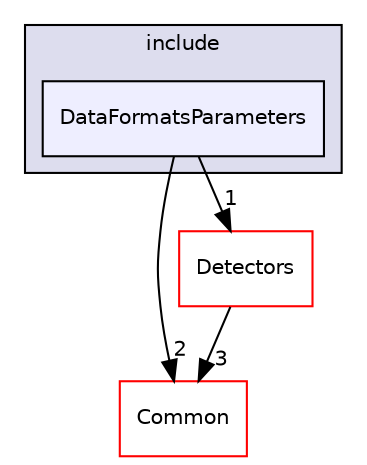 digraph "/home/travis/build/AliceO2Group/AliceO2/DataFormats/Parameters/include/DataFormatsParameters" {
  bgcolor=transparent;
  compound=true
  node [ fontsize="10", fontname="Helvetica"];
  edge [ labelfontsize="10", labelfontname="Helvetica"];
  subgraph clusterdir_04f156109dbc2fc51b99c265fe2b4a64 {
    graph [ bgcolor="#ddddee", pencolor="black", label="include" fontname="Helvetica", fontsize="10", URL="dir_04f156109dbc2fc51b99c265fe2b4a64.html"]
  dir_ba84ff22fb82a1ad72bd77f527e4e587 [shape=box, label="DataFormatsParameters", style="filled", fillcolor="#eeeeff", pencolor="black", URL="dir_ba84ff22fb82a1ad72bd77f527e4e587.html"];
  }
  dir_4ab6b4cc6a7edbff49100e9123df213f [shape=box label="Common" color="red" URL="dir_4ab6b4cc6a7edbff49100e9123df213f.html"];
  dir_2801adc79bf3c286b1b479858d2cade4 [shape=box label="Detectors" color="red" URL="dir_2801adc79bf3c286b1b479858d2cade4.html"];
  dir_ba84ff22fb82a1ad72bd77f527e4e587->dir_4ab6b4cc6a7edbff49100e9123df213f [headlabel="2", labeldistance=1.5 headhref="dir_000071_000016.html"];
  dir_ba84ff22fb82a1ad72bd77f527e4e587->dir_2801adc79bf3c286b1b479858d2cade4 [headlabel="1", labeldistance=1.5 headhref="dir_000071_000053.html"];
  dir_2801adc79bf3c286b1b479858d2cade4->dir_4ab6b4cc6a7edbff49100e9123df213f [headlabel="3", labeldistance=1.5 headhref="dir_000053_000016.html"];
}
